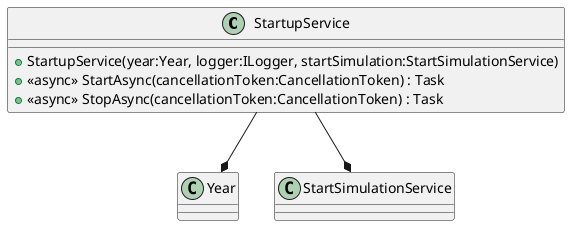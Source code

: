 @startuml
class StartupService {
    + StartupService(year:Year, logger:ILogger, startSimulation:StartSimulationService)
    + <<async>> StartAsync(cancellationToken:CancellationToken) : Task
    + <<async>> StopAsync(cancellationToken:CancellationToken) : Task
}

StartupService --* Year
StartupService --* StartSimulationService
@enduml
